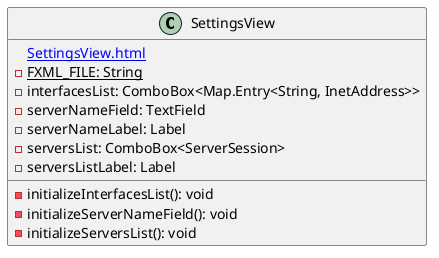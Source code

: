 @startuml

    class SettingsView {
        [[SettingsView.html]]
        {static} -FXML_FILE: String
        -interfacesList: ComboBox<Map.Entry<String, InetAddress>>
        -serverNameField: TextField
        -serverNameLabel: Label
        -serversList: ComboBox<ServerSession>
        -serversListLabel: Label
        -initializeInterfacesList(): void
        -initializeServerNameField(): void
        -initializeServersList(): void
    }

@enduml
